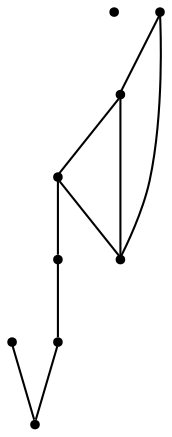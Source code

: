 graph {
  node [shape=point,comment="{\"directed\":false,\"doi\":\"10.1007/978-3-030-68766-3_1\",\"figure\":\"? (7)\"}"]

  v0 [pos="1331.8496796546792,863.5590942900935"]
  v1 [pos="1529.8457624900711,916.7001739110708"]
  v2 [pos="1331.8496796546792,916.7001739110708"]
  v3 [pos="1529.8457624900711,969.841380707325"]
  v4 [pos="1331.8496796546792,969.841380707325"]
  v5 [pos="1529.8457624900711,1022.9824603283023"]
  v6 [pos="1331.8496796546792,1049.5530637264294"]
  v7 [pos="1529.8457624900711,1076.1236671245565"]
  v8 [pos="1331.8496796546792,1102.6941433474067"]

  v8 -- v6 [id="-3",pos="1331.8496796546792,1102.6941433474067 959.2694976119093,1089.4088416483432 959.2694976119093,1089.4088416483432 959.2694976119093,1089.4088416483432 960.0988177555254,1063.667548229966 960.0988177555254,1063.667548229966 960.0988177555254,1063.667548229966 1331.8496796546792,1049.5530637264294 1331.8496796546792,1049.5530637264294 1331.8496796546792,1049.5530637264294"]
  v6 -- v7 [id="-4",pos="1331.8496796546792,1049.5530637264294 1529.8457624900711,1076.1236671245565 1529.8457624900711,1076.1236671245565 1529.8457624900711,1076.1236671245565"]
  v6 -- v5 [id="-5",pos="1331.8496796546792,1049.5530637264294 1529.8457624900711,1022.9824603283023 1529.8457624900711,1022.9824603283023 1529.8457624900711,1022.9824603283023"]
  v5 -- v7 [id="-6",pos="1529.8457624900711,1022.9824603283023 1579.8558910032702,1036.267762027366 1579.8558910032702,1036.267762027366 1579.8558910032702,1036.267762027366 1579.0265708596542,1062.009055445743 1579.0265708596542,1062.009055445743 1579.0265708596542,1062.009055445743 1529.8457624900711,1076.1236671245565 1529.8457624900711,1076.1236671245565 1529.8457624900711,1076.1236671245565"]
  v5 -- v4 [id="-7",pos="1529.8457624900711,1022.9824603283023 959.2694976119093,1009.6971586292389 959.2694976119093,1009.6971586292389 959.2694976119093,1009.6971586292389 960.0988177555254,983.9558652108618 960.0988177555254,983.9558652108618 960.0988177555254,983.9558652108618 1331.8496796546792,969.841380707325 1331.8496796546792,969.841380707325 1331.8496796546792,969.841380707325"]
  v4 -- v3 [id="-8",pos="1331.8496796546792,969.841380707325 1529.8457624900711,969.841380707325 1529.8457624900711,969.841380707325 1529.8457624900711,969.841380707325"]
  v3 -- v1 [id="-10",pos="1529.8457624900711,969.841380707325 1579.8558910032702,956.5519458117668 1579.8558910032702,956.5519458117668 1579.8558910032702,956.5519458117668 1579.0265708596542,930.8147855898844 1579.0265708596542,930.8147855898844 1579.0265708596542,930.8147855898844 1529.8457624900711,916.7001739110708 1529.8457624900711,916.7001739110708 1529.8457624900711,916.7001739110708"]
  v8 -- v7 [id="-15",pos="1331.8496796546792,1102.6941433474067 1529.8457624900711,1076.1236671245565 1529.8457624900711,1076.1236671245565 1529.8457624900711,1076.1236671245565"]
  v2 -- v1 [id="-17",pos="1331.8496796546792,916.7001739110708 1529.8457624900711,916.7001739110708 1529.8457624900711,916.7001739110708 1529.8457624900711,916.7001739110708"]
}